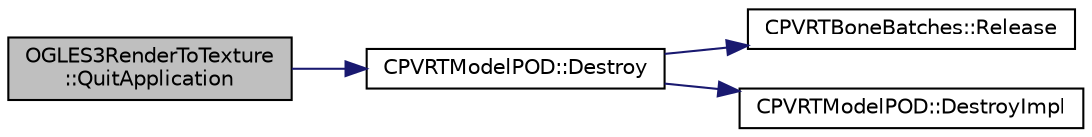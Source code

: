 digraph "OGLES3RenderToTexture::QuitApplication"
{
  edge [fontname="Helvetica",fontsize="10",labelfontname="Helvetica",labelfontsize="10"];
  node [fontname="Helvetica",fontsize="10",shape=record];
  rankdir="LR";
  Node1 [label="OGLES3RenderToTexture\l::QuitApplication",height=0.2,width=0.4,color="black", fillcolor="grey75", style="filled", fontcolor="black"];
  Node1 -> Node2 [color="midnightblue",fontsize="10",style="solid",fontname="Helvetica"];
  Node2 [label="CPVRTModelPOD::Destroy",height=0.2,width=0.4,color="black", fillcolor="white", style="filled",URL="$class_c_p_v_r_t_model_p_o_d.html#a8a15860a44e4ad22d3c486e17e89226c",tooltip="Frees the memory allocated to store the scene in pScene. "];
  Node2 -> Node3 [color="midnightblue",fontsize="10",style="solid",fontname="Helvetica"];
  Node3 [label="CPVRTBoneBatches::Release",height=0.2,width=0.4,color="black", fillcolor="white", style="filled",URL="$class_c_p_v_r_t_bone_batches.html#a3282990401eae2cf95c8170c7626230d",tooltip="Destroy the bone batch structure. "];
  Node2 -> Node4 [color="midnightblue",fontsize="10",style="solid",fontname="Helvetica"];
  Node4 [label="CPVRTModelPOD::DestroyImpl",height=0.2,width=0.4,color="black", fillcolor="white", style="filled",URL="$class_c_p_v_r_t_model_p_o_d.html#a8360f69bbc97d1d74fc327cc1e84c47e",tooltip="Used to free memory allocated by the implementation. "];
}

